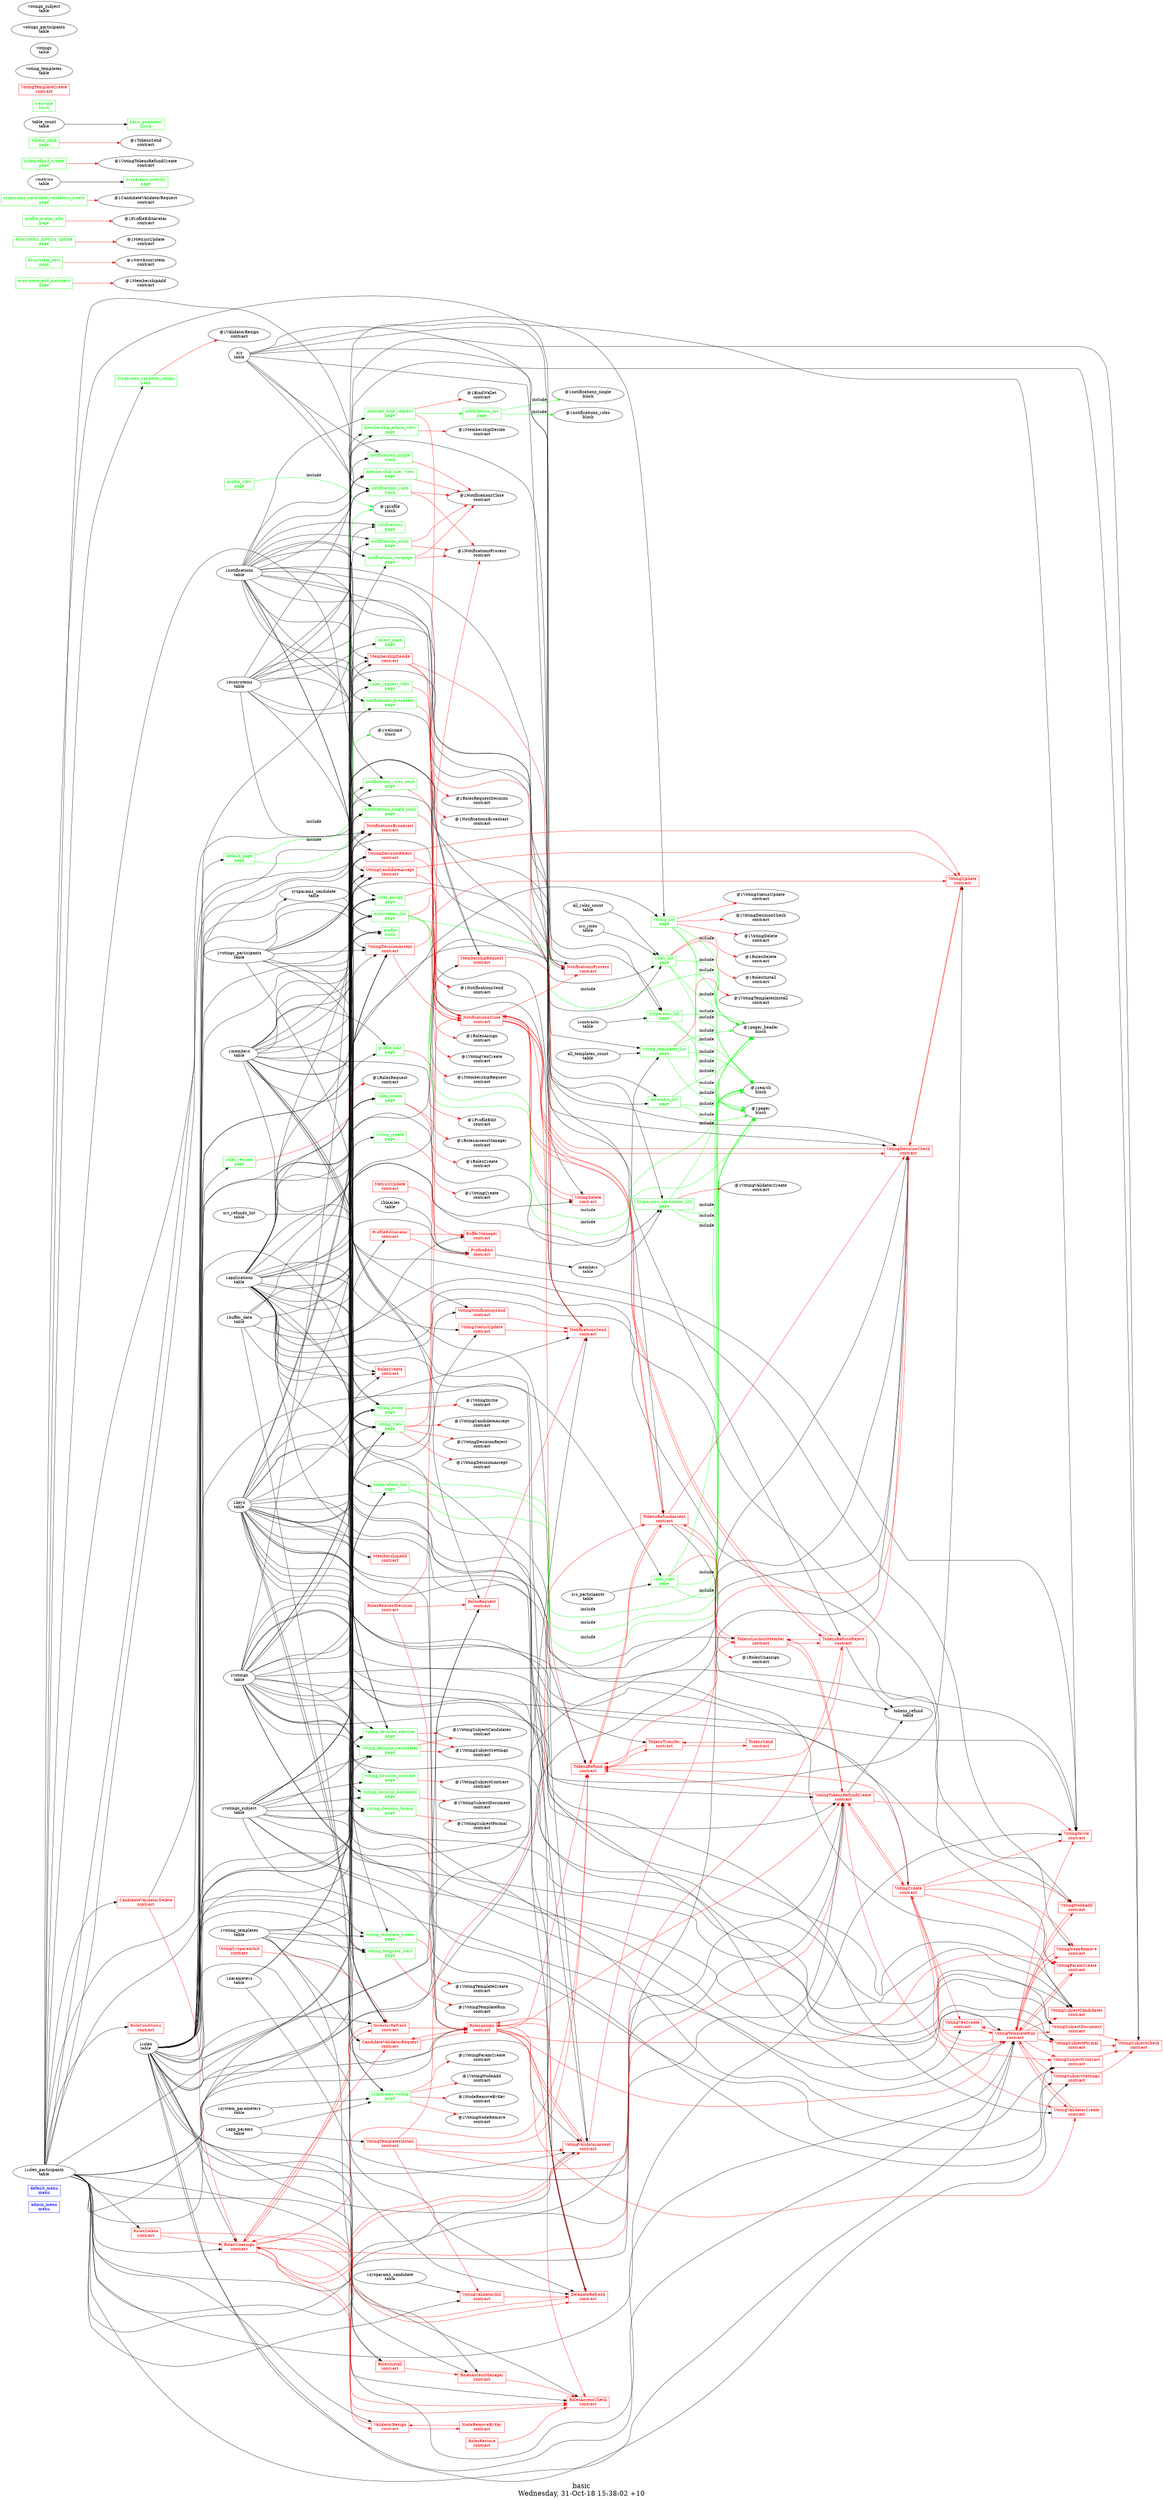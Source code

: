digraph G {
fontsize="24";
label="basic\nWednesday, 31-Oct-18 15:38:02 +10";
nojustify=true;
ordering=out;
rankdir=LR;
size="30";
"admin_menu\nmenu" [color=blue, fontcolor=blue, group=menus, shape=record];
"default_menu\nmenu" [color=blue, fontcolor=blue, group=menus, shape=record];
"contract_bind_request\npage" -> "NotificationsClose\ncontract"  [ color=red ]
"contract_bind_request\npage" -> "@1BindWallet\ncontract"  [ color=red ]
"1notifications\ntable" -> "contract_bind_request\npage"
"contract_bind_request\npage" -> "notifications_list\npage"  [ color=green ]
"contract_bind_request\npage" [color=green, fontcolor=green, group=pages, shape=record];
"1roles\ntable" -> "default_page\npage"
"default_page\npage" -> "@1profile\nblock"  [ color=green, label=include ]
"default_page\npage" -> "@1welcome\nblock"  [ color=green, label=include ]
"default_page\npage" [color=green, fontcolor=green, group=pages, shape=record];
"ecosystem_add_members\npage" -> "@1MembershipAdd\ncontract"  [ color=red ]
"ecosystem_add_members\npage" [color=green, fontcolor=green, group=pages, shape=record];
"ecosystem_new\npage" -> "@1NewEcosystem\ncontract"  [ color=red ]
"ecosystem_new\npage" [color=green, fontcolor=green, group=pages, shape=record];
"ecosystems_list\npage" -> "@1VotingVesCreate\ncontract"  [ color=red ]
"ecosystems_list\npage" -> "@1MembershipRequest\ncontract"  [ color=red ]
"1applications\ntable" -> "ecosystems_list\npage"
"1buffer_data\ntable" -> "ecosystems_list\npage"
"src\ntable" -> "ecosystems_list\npage"
"1notifications\ntable" -> "ecosystems_list\npage"
"1keys\ntable" -> "ecosystems_list\npage"
"ecosystems_list\npage" -> "@1pager_header\nblock"  [ color=green, label=include ]
"ecosystems_list\npage" -> "@1search\nblock"  [ color=green, label=include ]
"ecosystems_list\npage" -> "@1pager\nblock"  [ color=green, label=include ]
"ecosystems_list\npage" [color=green, fontcolor=green, group=pages, shape=record];
"ecosystems_metrics_update\npage" -> "@1MetricsUpdate\ncontract"  [ color=red ]
"ecosystems_metrics_update\npage" [color=green, fontcolor=green, group=pages, shape=record];
"src\ntable" -> "members_list\npage"
"1members\ntable" -> "members_list\npage"
"members_list\npage" -> "@1pager_header\nblock"  [ color=green, label=include ]
"members_list\npage" -> "@1search\nblock"  [ color=green, label=include ]
"members_list\npage" -> "@1pager\nblock"  [ color=green, label=include ]
"members_list\npage" [color=green, fontcolor=green, group=pages, shape=record];
"membership_admin_view\npage" -> "@1MembershipDecide\ncontract"  [ color=red ]
"1notifications\ntable" -> "membership_admin_view\npage"
"1ecosystems\ntable" -> "membership_admin_view\npage"
"membership_admin_view\npage" [color=green, fontcolor=green, group=pages, shape=record];
"membership_user_view\npage" -> "@1NotificationsClose\ncontract"  [ color=red ]
"1notifications\ntable" -> "membership_user_view\npage"
"1ecosystems\ntable" -> "membership_user_view\npage"
"membership_user_view\npage" [color=green, fontcolor=green, group=pages, shape=record];
"1notifications\ntable" -> "notifications\npage"
"1roles\ntable" -> "notifications\npage"
"notifications\npage" [color=green, fontcolor=green, group=pages, shape=record];
"notifications_broadcast\npage" -> "@1NotificationsBroadcast\ncontract"  [ color=red ]
"1ecosystems\ntable" -> "notifications_broadcast\npage"
"1roles\ntable" -> "notifications_broadcast\npage"
"notifications_broadcast\npage" [color=green, fontcolor=green, group=pages, shape=record];
"notifications_list\npage" -> "@1notifications_single\nblock"  [ color=green, label=include ]
"notifications_list\npage" -> "@1notifications_roles\nblock"  [ color=green, label=include ]
"notifications_list\npage" [color=green, fontcolor=green, group=pages, shape=record];
"notifications_roles_send\npage" -> "@1NotificationsSend\ncontract"  [ color=red ]
"1applications\ntable" -> "notifications_roles_send\npage"
"1ecosystems\ntable" -> "notifications_roles_send\npage"
"1roles\ntable" -> "notifications_roles_send\npage"
"notifications_roles_send\npage" [color=green, fontcolor=green, group=pages, shape=record];
"notifications_show\npage" -> "@1NotificationsClose\ncontract"  [ color=red ]
"notifications_show\npage" -> "@1NotificationsProcess\ncontract"  [ color=red ]
"1applications\ntable" -> "notifications_show\npage"
"1notifications\ntable" -> "notifications_show\npage"
"notifications_show\npage" [color=green, fontcolor=green, group=pages, shape=record];
"notifications_single_send\npage" -> "@1NotificationsSend\ncontract"  [ color=red ]
"1applications\ntable" -> "notifications_single_send\npage"
"1ecosystems\ntable" -> "notifications_single_send\npage"
"1keys\ntable" -> "notifications_single_send\npage"
"1members\ntable" -> "notifications_single_send\npage"
"notifications_single_send\npage" [color=green, fontcolor=green, group=pages, shape=record];
"notifications_testpage\npage" -> "@1NotificationsClose\ncontract"  [ color=red ]
"notifications_testpage\npage" -> "@1NotificationsProcess\ncontract"  [ color=red ]
"1applications\ntable" -> "notifications_testpage\npage"
"1notifications\ntable" -> "notifications_testpage\npage"
"notifications_testpage\npage" [color=green, fontcolor=green, group=pages, shape=record];
"profile_avatar_edit\npage" -> "@1ProfileEditAvatar\ncontract"  [ color=red ]
"profile_avatar_edit\npage" [color=green, fontcolor=green, group=pages, shape=record];
"profile_edit\npage" -> "@1ProfileEdit\ncontract"  [ color=red ]
"1members\ntable" -> "profile_edit\npage"
"1buffer_data\ntable" -> "profile_edit\npage"
"profile_edit\npage" [color=green, fontcolor=green, group=pages, shape=record];
"profile_view\npage" -> "@1profile\nblock"  [ color=green, label=include ]
"profile_view\npage" [color=green, fontcolor=green, group=pages, shape=record];
"roles_assign\npage" -> "@1RolesAssign\ncontract"  [ color=red ]
"1applications\ntable" -> "roles_assign\npage"
"1roles\ntable" -> "roles_assign\npage"
"1roles_participants\ntable" -> "roles_assign\npage"
"1keys\ntable" -> "roles_assign\npage"
"1members\ntable" -> "roles_assign\npage"
"roles_assign\npage" [color=green, fontcolor=green, group=pages, shape=record];
"roles_create\npage" -> "@1RolesAccessManager\ncontract"  [ color=red ]
"roles_create\npage" -> "@1RolesCreate\ncontract"  [ color=red ]
"1applications\ntable" -> "roles_create\npage"
"1roles\ntable" -> "roles_create\npage"
"1buffer_data\ntable" -> "roles_create\npage"
"roles_create\npage" [color=green, fontcolor=green, group=pages, shape=record];
"roles_list\npage" -> "@1RolesDelete\ncontract"  [ color=red ]
"roles_list\npage" -> "@1RolesInstall\ncontract"  [ color=red ]
"all_roles_count\ntable" -> "roles_list\npage"
"src_roles\ntable" -> "roles_list\npage"
"1applications\ntable" -> "roles_list\npage"
"1roles\ntable" -> "roles_list\npage"
"roles_list\npage" -> "@1pager_header\nblock"  [ color=green, label=include ]
"roles_list\npage" -> "@1search\nblock"  [ color=green, label=include ]
"roles_list\npage" -> "@1pager\nblock"  [ color=green, label=include ]
"roles_list\npage" [color=green, fontcolor=green, group=pages, shape=record];
"roles_request\npage" -> "@1RolesRequest\ncontract"  [ color=red ]
"1roles\ntable" -> "roles_request\npage"
"roles_request\npage" [color=green, fontcolor=green, group=pages, shape=record];
"roles_request_view\npage" -> "@1RolesRequestDecision\ncontract"  [ color=red ]
"1notifications\ntable" -> "roles_request_view\npage"
"1roles\ntable" -> "roles_request_view\npage"
"roles_request_view\npage" [color=green, fontcolor=green, group=pages, shape=record];
"roles_view\npage" -> "@1RolesUnassign\ncontract"  [ color=red ]
"1roles\ntable" -> "roles_view\npage"
"src_participants\ntable" -> "roles_view\npage"
"roles_view\npage" -> "@1pager_header\nblock"  [ color=green, label=include ]
"roles_view\npage" -> "@1search\nblock"  [ color=green, label=include ]
"roles_view\npage" -> "@1pager\nblock"  [ color=green, label=include ]
"roles_view\npage" [color=green, fontcolor=green, group=pages, shape=record];
"1ecosystems\ntable" -> "select_page\npage"
"select_page\npage" [color=green, fontcolor=green, group=pages, shape=record];
"sysparams_candidate_validators_create\npage" -> "@1CandidateValidatorRequest\ncontract"  [ color=red ]
"sysparams_candidate_validators_create\npage" [color=green, fontcolor=green, group=pages, shape=record];
"sysparams_candidates_list\npage" -> "@1VotingValidatorCreate\ncontract"  [ color=red ]
"1applications\ntable" -> "sysparams_candidates_list\npage"
"src\ntable" -> "sysparams_candidates_list\npage"
"members\ntable" -> "sysparams_candidates_list\npage"
"sysparams_candidates_list\npage" -> "@1pager_header\nblock"  [ color=green, label=include ]
"sysparams_candidates_list\npage" -> "@1search\nblock"  [ color=green, label=include ]
"sysparams_candidates_list\npage" -> "@1pager\nblock"  [ color=green, label=include ]
"sysparams_candidates_list\npage" [color=green, fontcolor=green, group=pages, shape=record];
"1roles_participants\ntable" -> "sysparams_list\npage"
"src\ntable" -> "sysparams_list\npage"
"1contracts\ntable" -> "sysparams_list\npage"
"sysparams_list\npage" -> "@1pager_header\nblock"  [ color=green, label=include ]
"sysparams_list\npage" -> "@1search\nblock"  [ color=green, label=include ]
"sysparams_list\npage" -> "@1pager\nblock"  [ color=green, label=include ]
"sysparams_list\npage" [color=green, fontcolor=green, group=pages, shape=record];
"1metrics\ntable" -> "sysparams_metrics\npage"
"sysparams_metrics\npage" [color=green, fontcolor=green, group=pages, shape=record];
"sysparams_validator_resign\npage" -> "@1ValidatorResign\ncontract"  [ color=red ]
"1roles_participants\ntable" -> "sysparams_validator_resign\npage"
"sysparams_validator_resign\npage" [color=green, fontcolor=green, group=pages, shape=record];
"sysparams_voting\npage" -> "@1VotingParamCreate\ncontract"  [ color=red ]
"sysparams_voting\npage" -> "@1VotingNodeAdd\ncontract"  [ color=red ]
"sysparams_voting\npage" -> "@1NodeRemoveByKey\ncontract"  [ color=red ]
"sysparams_voting\npage" -> "@1VotingNodeRemove\ncontract"  [ color=red ]
"1applications\ntable" -> "sysparams_voting\npage"
"1voting_templates\ntable" -> "sysparams_voting\npage"
"1system_parameters\ntable" -> "sysparams_voting\npage"
"1app_params\ntable" -> "sysparams_voting\npage"
"sysparams_voting\npage" [color=green, fontcolor=green, group=pages, shape=record];
"tokenrefund_create\npage" -> "@1VotingTokensRefundCreate\ncontract"  [ color=red ]
"tokenrefund_create\npage" [color=green, fontcolor=green, group=pages, shape=record];
"1applications\ntable" -> "tokenrefund_list\npage"
"1voting_templates\ntable" -> "tokenrefund_list\npage"
"1roles\ntable" -> "tokenrefund_list\npage"
"src_refunds_list\ntable" -> "tokenrefund_list\npage"
"tokenrefund_list\npage" -> "@1pager_header\nblock"  [ color=green, label=include ]
"tokenrefund_list\npage" -> "@1search\nblock"  [ color=green, label=include ]
"tokenrefund_list\npage" -> "@1pager\nblock"  [ color=green, label=include ]
"tokenrefund_list\npage" [color=green, fontcolor=green, group=pages, shape=record];
"tokens_send\npage" -> "@1TokensSend\ncontract"  [ color=red ]
"tokens_send\npage" [color=green, fontcolor=green, group=pages, shape=record];
"voting_create\npage" -> "@1VotingCreate\ncontract"  [ color=red ]
"1applications\ntable" -> "voting_create\npage"
"voting_create\npage" [color=green, fontcolor=green, group=pages, shape=record];
"voting_decision_candidates\npage" -> "@1VotingSubjectCandidates\ncontract"  [ color=red ]
"voting_decision_candidates\npage" -> "@1VotingSubjectSettings\ncontract"  [ color=red ]
"1votings\ntable" -> "voting_decision_candidates\npage"
"1roles\ntable" -> "voting_decision_candidates\npage"
"1votings_subject\ntable" -> "voting_decision_candidates\npage"
"voting_decision_candidates\npage" [color=green, fontcolor=green, group=pages, shape=record];
"voting_decision_contract\npage" -> "@1VotingSubjectContract\ncontract"  [ color=red ]
"1votings\ntable" -> "voting_decision_contract\npage"
"1votings_subject\ntable" -> "voting_decision_contract\npage"
"voting_decision_contract\npage" [color=green, fontcolor=green, group=pages, shape=record];
"voting_decision_document\npage" -> "@1VotingSubjectDocument\ncontract"  [ color=red ]
"1votings\ntable" -> "voting_decision_document\npage"
"1votings_subject\ntable" -> "voting_decision_document\npage"
"voting_decision_document\npage" [color=green, fontcolor=green, group=pages, shape=record];
"voting_decision_election\npage" -> "@1VotingSubjectCandidates\ncontract"  [ color=red ]
"voting_decision_election\npage" -> "@1VotingSubjectSettings\ncontract"  [ color=red ]
"1votings\ntable" -> "voting_decision_election\npage"
"1votings_subject\ntable" -> "voting_decision_election\npage"
"1keys\ntable" -> "voting_decision_election\npage"
"1members\ntable" -> "voting_decision_election\npage"
"1roles\ntable" -> "voting_decision_election\npage"
"voting_decision_election\npage" [color=green, fontcolor=green, group=pages, shape=record];
"voting_decision_formal\npage" -> "@1VotingSubjectFormal\ncontract"  [ color=red ]
"1votings\ntable" -> "voting_decision_formal\npage"
"1votings_subject\ntable" -> "voting_decision_formal\npage"
"voting_decision_formal\npage" [color=green, fontcolor=green, group=pages, shape=record];
"voting_invite\npage" -> "@1VotingInvite\ncontract"  [ color=red ]
"1votings\ntable" -> "voting_invite\npage"
"1votings_participants\ntable" -> "voting_invite\npage"
"1roles\ntable" -> "voting_invite\npage"
"1keys\ntable" -> "voting_invite\npage"
"1members\ntable" -> "voting_invite\npage"
"voting_invite\npage" [color=green, fontcolor=green, group=pages, shape=record];
"voting_list\npage" -> "@1VotingStatusUpdate\ncontract"  [ color=red ]
"voting_list\npage" -> "@1VotingDecisionCheck\ncontract"  [ color=red ]
"voting_list\npage" -> "@1VotingDelete\ncontract"  [ color=red ]
"1applications\ntable" -> "voting_list\npage"
"src\ntable" -> "voting_list\npage"
"voting_list\npage" -> "@1pager_header\nblock"  [ color=green, label=include ]
"voting_list\npage" -> "@1search\nblock"  [ color=green, label=include ]
"voting_list\npage" -> "@1pager\nblock"  [ color=green, label=include ]
"voting_list\npage" [color=green, fontcolor=green, group=pages, shape=record];
"voting_template_create\npage" -> "@1VotingTemplateCreate\ncontract"  [ color=red ]
"1applications\ntable" -> "voting_template_create\npage"
"1voting_templates\ntable" -> "voting_template_create\npage"
"1roles\ntable" -> "voting_template_create\npage"
"voting_template_create\npage" [color=green, fontcolor=green, group=pages, shape=record];
"voting_template_start\npage" -> "@1VotingTemplateRun\ncontract"  [ color=red ]
"1applications\ntable" -> "voting_template_start\npage"
"1voting_templates\ntable" -> "voting_template_start\npage"
"1roles\ntable" -> "voting_template_start\npage"
"voting_template_start\npage" [color=green, fontcolor=green, group=pages, shape=record];
"voting_templates_list\npage" -> "@1VotingTemplatesInstall\ncontract"  [ color=red ]
"1applications\ntable" -> "voting_templates_list\npage"
"all_templates_count\ntable" -> "voting_templates_list\npage"
"src\ntable" -> "voting_templates_list\npage"
"voting_templates_list\npage" -> "@1pager_header\nblock"  [ color=green, label=include ]
"voting_templates_list\npage" -> "@1search\nblock"  [ color=green, label=include ]
"voting_templates_list\npage" -> "@1pager\nblock"  [ color=green, label=include ]
"voting_templates_list\npage" [color=green, fontcolor=green, group=pages, shape=record];
"voting_view\npage" -> "@1NotificationsProcess\ncontract"  [ color=red ]
"voting_view\npage" -> "@1VotingCandidateAccept\ncontract"  [ color=red ]
"voting_view\npage" -> "@1VotingDecisionReject\ncontract"  [ color=red ]
"voting_view\npage" -> "@1VotingDecisionAccept\ncontract"  [ color=red ]
"1applications\ntable" -> "voting_view\npage"
"1notifications\ntable" -> "voting_view\npage"
"1votings\ntable" -> "voting_view\npage"
"1votings_participants\ntable" -> "voting_view\npage"
"1roles\ntable" -> "voting_view\npage"
"1votings_subject\ntable" -> "voting_view\npage"
"voting_view\npage" [color=green, fontcolor=green, group=pages, shape=record];
"table_count\ntable" -> "basic_paginator\nblock"
"basic_paginator\nblock" [color=green, fontcolor=green, group=blocks, shape=record];
"notifications_roles\nblock" -> "@1NotificationsProcess\ncontract"  [ color=red ]
"notifications_roles\nblock" -> "@1NotificationsClose\ncontract"  [ color=red ]
"1roles\ntable" -> "notifications_roles\nblock"
"1ecosystems\ntable" -> "notifications_roles\nblock"
"src\ntable" -> "notifications_roles\nblock"
"notifications_roles\nblock" [color=green, fontcolor=green, group=blocks, shape=record];
"notifications_single\nblock" -> "@1NotificationsClose\ncontract"  [ color=red ]
"1ecosystems\ntable" -> "notifications_single\nblock"
"src\ntable" -> "notifications_single\nblock"
"notifications_single\nblock" [color=green, fontcolor=green, group=blocks, shape=record];
"1members\ntable" -> "profile\nblock"
"1roles\ntable" -> "profile\nblock"
"1keys\ntable" -> "profile\nblock"
"1roles_participants\ntable" -> "profile\nblock"
"profile\nblock" [color=green, fontcolor=green, group=blocks, shape=record];
"welcome\nblock" [color=green, fontcolor=green, group=blocks, shape=record];
"1buffer_data\ntable" -> "BufferManager\ncontract"
"BufferManager\ncontract" [color=red, fontcolor=red, group=contracts, shape=record];
"CandidateValidatorDelete\ncontract" -> "RolesUnassign\ncontract"  [ color=red ]
"CandidateValidatorDelete\ncontract" -> "sysparams_candidate\ntable"  [ color="" ]
"1roles_participants\ntable" -> "CandidateValidatorDelete\ncontract"
"CandidateValidatorDelete\ncontract" [color=red, fontcolor=red, group=contracts, shape=record];
"CandidateValidatorRequest\ncontract" -> "RolesAssign\ncontract"  [ color=red ]
"1keys\ntable" -> "CandidateValidatorRequest\ncontract"
"1roles\ntable" -> "CandidateValidatorRequest\ncontract"
"CandidateValidatorRequest\ncontract" [color=red, fontcolor=red, group=contracts, shape=record];
"DelegateRefresh\ncontract" -> "RolesAssign\ncontract"  [ color=red ]
"DelegateRefresh\ncontract" -> "RolesUnassign\ncontract"  [ color=red ]
"1roles\ntable" -> "DelegateRefresh\ncontract"
"1ecosystems\ntable" -> "DelegateRefresh\ncontract"
"1parameters\ntable" -> "DelegateRefresh\ncontract"
"1roles_participants\ntable" -> "DelegateRefresh\ncontract"
"1keys\ntable" -> "DelegateRefresh\ncontract"
"DelegateRefresh\ncontract" [color=red, fontcolor=red, group=contracts, shape=record];
"InvestorRefresh\ncontract" -> "RolesAssign\ncontract"  [ color=red ]
"InvestorRefresh\ncontract" -> "RolesUnassign\ncontract"  [ color=red ]
"1applications\ntable" -> "InvestorRefresh\ncontract"
"1roles\ntable" -> "InvestorRefresh\ncontract"
"1keys\ntable" -> "InvestorRefresh\ncontract"
"1roles_participants\ntable" -> "InvestorRefresh\ncontract"
"InvestorRefresh\ncontract" [color=red, fontcolor=red, group=contracts, shape=record];
"1keys\ntable" -> "MembershipAdd\ncontract"
"MembershipAdd\ncontract" [color=red, fontcolor=red, group=contracts, shape=record];
"MembershipDecide\ncontract" -> "NotificationsClose\ncontract"  [ color=red ]
"MembershipDecide\ncontract" -> "NotificationsProcess\ncontract"  [ color=red ]
"MembershipDecide\ncontract" -> "NotificationsSend\ncontract"  [ color=red ]
"1notifications\ntable" -> "MembershipDecide\ncontract"
"1keys\ntable" -> "MembershipDecide\ncontract"
"1ecosystems\ntable" -> "MembershipDecide\ncontract"
"MembershipDecide\ncontract" [color=red, fontcolor=red, group=contracts, shape=record];
"MembershipRequest\ncontract" -> "NotificationsSend\ncontract"  [ color=red ]
"1notifications\ntable" -> "MembershipRequest\ncontract"
"1ecosystems\ntable" -> "MembershipRequest\ncontract"
"1parameters\ntable" -> "MembershipRequest\ncontract"
"MembershipRequest\ncontract" [color=red, fontcolor=red, group=contracts, shape=record];
"MetricsUpdate\ncontract" -> "BufferManager\ncontract"  [ color=red ]
"MetricsUpdate\ncontract" [color=red, fontcolor=red, group=contracts, shape=record];
"NodeRemoveByKey\ncontract" -> "ValidatorResign\ncontract"  [ color=red ]
"NodeRemoveByKey\ncontract" [color=red, fontcolor=red, group=contracts, shape=record];
"1members\ntable" -> "NotificationsBroadcast\ncontract"
"1keys\ntable" -> "NotificationsBroadcast\ncontract"
"1ecosystems\ntable" -> "NotificationsBroadcast\ncontract"
"1parameters\ntable" -> "NotificationsBroadcast\ncontract"
"1roles_participants\ntable" -> "NotificationsBroadcast\ncontract"
"NotificationsBroadcast\ncontract" [color=red, fontcolor=red, group=contracts, shape=record];
"NotificationsClose\ncontract" -> "NotificationsProcess\ncontract"  [ color=red ]
"NotificationsClose\ncontract" -> "TokensRefund\ncontract"  [ color=red ]
"NotificationsClose\ncontract" -> "TokensRefundAccept\ncontract"  [ color=red ]
"NotificationsClose\ncontract" -> "TokensRefundReject\ncontract"  [ color=red ]
"NotificationsClose\ncontract" -> "VotingDecisionCheck\ncontract"  [ color=red ]
"NotificationsClose\ncontract" -> "VotingDelete\ncontract"  [ color=red ]
"1notifications\ntable" -> "NotificationsClose\ncontract"
"NotificationsClose\ncontract" [color=red, fontcolor=red, group=contracts, shape=record];
"1members\ntable" -> "NotificationsProcess\ncontract"
"1keys\ntable" -> "NotificationsProcess\ncontract"
"1notifications\ntable" -> "NotificationsProcess\ncontract"
"1roles_participants\ntable" -> "NotificationsProcess\ncontract"
"NotificationsProcess\ncontract" [color=red, fontcolor=red, group=contracts, shape=record];
"1members\ntable" -> "NotificationsSend\ncontract"
"1keys\ntable" -> "NotificationsSend\ncontract"
"1roles\ntable" -> "NotificationsSend\ncontract"
"1roles_participants\ntable" -> "NotificationsSend\ncontract"
"NotificationsSend\ncontract" [color=red, fontcolor=red, group=contracts, shape=record];
"ProfileEdit\ncontract" -> "members\ntable"  [ color="" ]
"1members\ntable" -> "ProfileEdit\ncontract"
"1applications\ntable" -> "ProfileEdit\ncontract"
"1binaries\ntable" -> "ProfileEdit\ncontract"
"ProfileEdit\ncontract" [color=red, fontcolor=red, group=contracts, shape=record];
"ProfileEditAvatar\ncontract" -> "BufferManager\ncontract"  [ color=red ]
"ProfileEditAvatar\ncontract" -> "ProfileEdit\ncontract"  [ color=red ]
"1applications\ntable" -> "ProfileEditAvatar\ncontract"
"ProfileEditAvatar\ncontract" [color=red, fontcolor=red, group=contracts, shape=record];
"1roles_participants\ntable" -> "RoleConditions\ncontract"
"RoleConditions\ncontract" [color=red, fontcolor=red, group=contracts, shape=record];
"1roles\ntable" -> "RolesAccessCheck\ncontract"
"1roles_participants\ntable" -> "RolesAccessCheck\ncontract"
"RolesAccessCheck\ncontract" [color=red, fontcolor=red, group=contracts, shape=record];
"RolesAccessManager\ncontract" -> "RolesAccessCheck\ncontract"  [ color=red ]
"1roles\ntable" -> "RolesAccessManager\ncontract"
"1buffer_data\ntable" -> "RolesAccessManager\ncontract"
"RolesAccessManager\ncontract" [color=red, fontcolor=red, group=contracts, shape=record];
"RolesAssign\ncontract" -> "CandidateValidatorRequest\ncontract"  [ color=red ]
"RolesAssign\ncontract" -> "DelegateRefresh\ncontract"  [ color=red ]
"RolesAssign\ncontract" -> "RolesAccessCheck\ncontract"  [ color=red ]
"RolesAssign\ncontract" -> "TokensRefund\ncontract"  [ color=red ]
"RolesAssign\ncontract" -> "VotingParamCreate\ncontract"  [ color=red ]
"RolesAssign\ncontract" -> "VotingTemplateRun\ncontract"  [ color=red ]
"RolesAssign\ncontract" -> "VotingTokensRefundCreate\ncontract"  [ color=red ]
"RolesAssign\ncontract" -> "VotingValidatorAccept\ncontract"  [ color=red ]
"RolesAssign\ncontract" -> "VotingValidatorCreate\ncontract"  [ color=red ]
"1members\ntable" -> "RolesAssign\ncontract"
"1keys\ntable" -> "RolesAssign\ncontract"
"1roles\ntable" -> "RolesAssign\ncontract"
"1roles_participants\ntable" -> "RolesAssign\ncontract"
"RolesAssign\ncontract" [color=red, fontcolor=red, group=contracts, shape=record];
"1members\ntable" -> "RolesCreate\ncontract"
"1keys\ntable" -> "RolesCreate\ncontract"
"1buffer_data\ntable" -> "RolesCreate\ncontract"
"RolesCreate\ncontract" [color=red, fontcolor=red, group=contracts, shape=record];
"RolesDelete\ncontract" -> "RolesAccessCheck\ncontract"  [ color=red ]
"RolesDelete\ncontract" -> "RolesUnassign\ncontract"  [ color=red ]
"1roles_participants\ntable" -> "RolesDelete\ncontract"
"RolesDelete\ncontract" [color=red, fontcolor=red, group=contracts, shape=record];
"RolesInstall\ncontract" -> "RolesAccessManager\ncontract"  [ color=red ]
"1roles\ntable" -> "RolesInstall\ncontract"
"1roles_participants\ntable" -> "RolesInstall\ncontract"
"RolesInstall\ncontract" [color=red, fontcolor=red, group=contracts, shape=record];
"RolesRequest\ncontract" -> "NotificationsSend\ncontract"  [ color=red ]
"1roles\ntable" -> "RolesRequest\ncontract"
"1roles_participants\ntable" -> "RolesRequest\ncontract"
"1notifications\ntable" -> "RolesRequest\ncontract"
"RolesRequest\ncontract" [color=red, fontcolor=red, group=contracts, shape=record];
"RolesRequestDecision\ncontract" -> "NotificationsClose\ncontract"  [ color=red ]
"RolesRequestDecision\ncontract" -> "RolesAssign\ncontract"  [ color=red ]
"RolesRequestDecision\ncontract" -> "RolesRequest\ncontract"  [ color=red ]
"RolesRequestDecision\ncontract" [color=red, fontcolor=red, group=contracts, shape=record];
"RolesRestore\ncontract" -> "RolesAccessCheck\ncontract"  [ color=red ]
"RolesRestore\ncontract" [color=red, fontcolor=red, group=contracts, shape=record];
"RolesUnassign\ncontract" -> "CandidateValidatorRequest\ncontract"  [ color=red ]
"RolesUnassign\ncontract" -> "DelegateRefresh\ncontract"  [ color=red ]
"RolesUnassign\ncontract" -> "InvestorRefresh\ncontract"  [ color=red ]
"RolesUnassign\ncontract" -> "RolesAccessCheck\ncontract"  [ color=red ]
"RolesUnassign\ncontract" -> "TokensRefund\ncontract"  [ color=red ]
"RolesUnassign\ncontract" -> "ValidatorResign\ncontract"  [ color=red ]
"RolesUnassign\ncontract" -> "VotingTokensRefundCreate\ncontract"  [ color=red ]
"RolesUnassign\ncontract" -> "VotingValidatorAccept\ncontract"  [ color=red ]
"1roles_participants\ntable" -> "RolesUnassign\ncontract"
"1roles\ntable" -> "RolesUnassign\ncontract"
"RolesUnassign\ncontract" [color=red, fontcolor=red, group=contracts, shape=record];
"TokensLockoutMember\ncontract" -> "TokensRefund\ncontract"  [ color=red ]
"TokensLockoutMember\ncontract" -> "TokensRefundAccept\ncontract"  [ color=red ]
"TokensLockoutMember\ncontract" -> "TokensRefundReject\ncontract"  [ color=red ]
"TokensLockoutMember\ncontract" -> "VotingTokensRefundCreate\ncontract"  [ color=red ]
"1keys\ntable" -> "TokensLockoutMember\ncontract"
"TokensLockoutMember\ncontract" [color=red, fontcolor=red, group=contracts, shape=record];
"TokensRefund\ncontract" -> "TokensRefundAccept\ncontract"  [ color=red ]
"TokensRefund\ncontract" -> "TokensTransfer\ncontract"  [ color=red ]
"1keys\ntable" -> "TokensRefund\ncontract"
"TokensRefund\ncontract" [color=red, fontcolor=red, group=contracts, shape=record];
"TokensRefundAccept\ncontract" -> "NotificationsClose\ncontract"  [ color=red ]
"TokensRefundAccept\ncontract" -> "TokensLockoutMember\ncontract"  [ color=red ]
"TokensRefundAccept\ncontract" -> "TokensRefund\ncontract"  [ color=red ]
"TokensRefundAccept\ncontract" -> "VotingDecisionCheck\ncontract"  [ color=red ]
"TokensRefundAccept\ncontract" -> "tokens_refund\ntable"  [ color="" ]
"1notifications\ntable" -> "TokensRefundAccept\ncontract"
"TokensRefundAccept\ncontract" [color=red, fontcolor=red, group=contracts, shape=record];
"TokensRefundReject\ncontract" -> "NotificationsClose\ncontract"  [ color=red ]
"TokensRefundReject\ncontract" -> "TokensLockoutMember\ncontract"  [ color=red ]
"TokensRefundReject\ncontract" -> "TokensRefund\ncontract"  [ color=red ]
"TokensRefundReject\ncontract" -> "VotingDecisionCheck\ncontract"  [ color=red ]
"TokensRefundReject\ncontract" -> "tokens_refund\ntable"  [ color="" ]
"1notifications\ntable" -> "TokensRefundReject\ncontract"
"TokensRefundReject\ncontract" [color=red, fontcolor=red, group=contracts, shape=record];
"TokensSend\ncontract" -> "TokensTransfer\ncontract"  [ color=red ]
"TokensSend\ncontract" [color=red, fontcolor=red, group=contracts, shape=record];
"TokensTransfer\ncontract" -> "TokensRefund\ncontract"  [ color=red ]
"TokensTransfer\ncontract" -> "TokensSend\ncontract"  [ color=red ]
"1keys\ntable" -> "TokensTransfer\ncontract"
"TokensTransfer\ncontract" [color=red, fontcolor=red, group=contracts, shape=record];
"ValidatorResign\ncontract" -> "NodeRemoveByKey\ncontract"  [ color=red ]
"ValidatorResign\ncontract" -> "RolesUnassign\ncontract"  [ color=red ]
"1roles_participants\ntable" -> "ValidatorResign\ncontract"
"ValidatorResign\ncontract" [color=red, fontcolor=red, group=contracts, shape=record];
"VotingCandidateAccept\ncontract" -> "NotificationsClose\ncontract"  [ color=red ]
"VotingCandidateAccept\ncontract" -> "VotingUpdate\ncontract"  [ color=red ]
"1notifications\ntable" -> "VotingCandidateAccept\ncontract"
"1votings\ntable" -> "VotingCandidateAccept\ncontract"
"1votings_subject\ntable" -> "VotingCandidateAccept\ncontract"
"1votings_participants\ntable" -> "VotingCandidateAccept\ncontract"
"1roles_participants\ntable" -> "VotingCandidateAccept\ncontract"
"1members\ntable" -> "VotingCandidateAccept\ncontract"
"VotingCandidateAccept\ncontract" [color=red, fontcolor=red, group=contracts, shape=record];
"VotingCreate\ncontract" -> "TokensRefund\ncontract"  [ color=red ]
"VotingCreate\ncontract" -> "VotingInvite\ncontract"  [ color=red ]
"VotingCreate\ncontract" -> "VotingNodeAdd\ncontract"  [ color=red ]
"VotingCreate\ncontract" -> "VotingNodeRemove\ncontract"  [ color=red ]
"VotingCreate\ncontract" -> "VotingParamCreate\ncontract"  [ color=red ]
"VotingCreate\ncontract" -> "VotingTemplateRun\ncontract"  [ color=red ]
"VotingCreate\ncontract" -> "VotingTokensRefundCreate\ncontract"  [ color=red ]
"VotingCreate\ncontract" -> "VotingValidatorCreate\ncontract"  [ color=red ]
"VotingCreate\ncontract" -> "VotingVesCreate\ncontract"  [ color=red ]
"1keys\ntable" -> "VotingCreate\ncontract"
"VotingCreate\ncontract" [color=red, fontcolor=red, group=contracts, shape=record];
"VotingDecisionAccept\ncontract" -> "NotificationsClose\ncontract"  [ color=red ]
"VotingDecisionAccept\ncontract" -> "VotingUpdate\ncontract"  [ color=red ]
"1notifications\ntable" -> "VotingDecisionAccept\ncontract"
"1votings\ntable" -> "VotingDecisionAccept\ncontract"
"1votings_subject\ntable" -> "VotingDecisionAccept\ncontract"
"1votings_participants\ntable" -> "VotingDecisionAccept\ncontract"
"1roles_participants\ntable" -> "VotingDecisionAccept\ncontract"
"1members\ntable" -> "VotingDecisionAccept\ncontract"
"VotingDecisionAccept\ncontract" [color=red, fontcolor=red, group=contracts, shape=record];
"VotingDecisionCheck\ncontract" -> "NotificationsClose\ncontract"  [ color=red ]
"VotingDecisionCheck\ncontract" -> "VotingUpdate\ncontract"  [ color=red ]
"1votings_participants\ntable" -> "VotingDecisionCheck\ncontract"
"1notifications\ntable" -> "VotingDecisionCheck\ncontract"
"1votings\ntable" -> "VotingDecisionCheck\ncontract"
"1votings_subject\ntable" -> "VotingDecisionCheck\ncontract"
"1roles\ntable" -> "VotingDecisionCheck\ncontract"
"1roles_participants\ntable" -> "VotingDecisionCheck\ncontract"
"VotingDecisionCheck\ncontract" [color=red, fontcolor=red, group=contracts, shape=record];
"VotingDecisionReject\ncontract" -> "NotificationsClose\ncontract"  [ color=red ]
"VotingDecisionReject\ncontract" -> "VotingUpdate\ncontract"  [ color=red ]
"1notifications\ntable" -> "VotingDecisionReject\ncontract"
"1votings\ntable" -> "VotingDecisionReject\ncontract"
"1votings_participants\ntable" -> "VotingDecisionReject\ncontract"
"1roles_participants\ntable" -> "VotingDecisionReject\ncontract"
"1members\ntable" -> "VotingDecisionReject\ncontract"
"VotingDecisionReject\ncontract" [color=red, fontcolor=red, group=contracts, shape=record];
"VotingDelete\ncontract" -> "NotificationsClose\ncontract"  [ color=red ]
"1votings\ntable" -> "VotingDelete\ncontract"
"1notifications\ntable" -> "VotingDelete\ncontract"
"VotingDelete\ncontract" [color=red, fontcolor=red, group=contracts, shape=record];
"1members\ntable" -> "VotingInvite\ncontract"
"1votings\ntable" -> "VotingInvite\ncontract"
"1keys\ntable" -> "VotingInvite\ncontract"
"1votings_participants\ntable" -> "VotingInvite\ncontract"
"1roles_participants\ntable" -> "VotingInvite\ncontract"
"VotingInvite\ncontract" [color=red, fontcolor=red, group=contracts, shape=record];
"VotingNodeAdd\ncontract" -> "VotingTemplateRun\ncontract"  [ color=red ]
"1keys\ntable" -> "VotingNodeAdd\ncontract"
"1applications\ntable" -> "VotingNodeAdd\ncontract"
"VotingNodeAdd\ncontract" [color=red, fontcolor=red, group=contracts, shape=record];
"VotingNodeRemove\ncontract" -> "VotingTemplateRun\ncontract"  [ color=red ]
"1applications\ntable" -> "VotingNodeRemove\ncontract"
"VotingNodeRemove\ncontract" [color=red, fontcolor=red, group=contracts, shape=record];
"VotingNotificationSend\ncontract" -> "NotificationsSend\ncontract"  [ color=red ]
"1votings\ntable" -> "VotingNotificationSend\ncontract"
"1votings_participants\ntable" -> "VotingNotificationSend\ncontract"
"VotingNotificationSend\ncontract" [color=red, fontcolor=red, group=contracts, shape=record];
"VotingParamCreate\ncontract" -> "VotingTemplateRun\ncontract"  [ color=red ]
"1applications\ntable" -> "VotingParamCreate\ncontract"
"VotingParamCreate\ncontract" [color=red, fontcolor=red, group=contracts, shape=record];
"VotingStatusUpdate\ncontract" -> "NotificationsSend\ncontract"  [ color=red ]
"1votings\ntable" -> "VotingStatusUpdate\ncontract"
"1votings_participants\ntable" -> "VotingStatusUpdate\ncontract"
"VotingStatusUpdate\ncontract" [color=red, fontcolor=red, group=contracts, shape=record];
"1members\ntable" -> "VotingSubjectCandidates\ncontract"
"1keys\ntable" -> "VotingSubjectCandidates\ncontract"
"1votings\ntable" -> "VotingSubjectCandidates\ncontract"
"1votings_subject\ntable" -> "VotingSubjectCandidates\ncontract"
"VotingSubjectCandidates\ncontract" [color=red, fontcolor=red, group=contracts, shape=record];
"1votings\ntable" -> "VotingSubjectCheck\ncontract"
"1votings_subject\ntable" -> "VotingSubjectCheck\ncontract"
"VotingSubjectCheck\ncontract" [color=red, fontcolor=red, group=contracts, shape=record];
"VotingSubjectContract\ncontract" -> "VotingSubjectCheck\ncontract"  [ color=red ]
"1votings\ntable" -> "VotingSubjectContract\ncontract"
"1votings_subject\ntable" -> "VotingSubjectContract\ncontract"
"VotingSubjectContract\ncontract" [color=red, fontcolor=red, group=contracts, shape=record];
"VotingSubjectDocument\ncontract" -> "VotingSubjectCheck\ncontract"  [ color=red ]
"1votings\ntable" -> "VotingSubjectDocument\ncontract"
"1votings_subject\ntable" -> "VotingSubjectDocument\ncontract"
"VotingSubjectDocument\ncontract" [color=red, fontcolor=red, group=contracts, shape=record];
"VotingSubjectFormal\ncontract" -> "VotingSubjectCheck\ncontract"  [ color=red ]
"1votings\ntable" -> "VotingSubjectFormal\ncontract"
"1votings_subject\ntable" -> "VotingSubjectFormal\ncontract"
"VotingSubjectFormal\ncontract" [color=red, fontcolor=red, group=contracts, shape=record];
"VotingSubjectSettings\ncontract" -> "VotingSubjectCheck\ncontract"  [ color=red ]
"1votings\ntable" -> "VotingSubjectSettings\ncontract"
"1roles\ntable" -> "VotingSubjectSettings\ncontract"
"VotingSubjectSettings\ncontract" [color=red, fontcolor=red, group=contracts, shape=record];
"VotingSysparamInit\ncontract" -> "InvestorRefresh\ncontract"  [ color=red ]
"VotingSysparamInit\ncontract" [color=red, fontcolor=red, group=contracts, shape=record];
"VotingTemplateCreate\ncontract" [color=red, fontcolor=red, group=contracts, shape=record];
"VotingTemplateRun\ncontract" -> "VotingCreate\ncontract"  [ color=red ]
"VotingTemplateRun\ncontract" -> "VotingInvite\ncontract"  [ color=red ]
"VotingTemplateRun\ncontract" -> "VotingNodeAdd\ncontract"  [ color=red ]
"VotingTemplateRun\ncontract" -> "VotingNodeRemove\ncontract"  [ color=red ]
"VotingTemplateRun\ncontract" -> "VotingParamCreate\ncontract"  [ color=red ]
"VotingTemplateRun\ncontract" -> "VotingSubjectCandidates\ncontract"  [ color=red ]
"VotingTemplateRun\ncontract" -> "VotingSubjectContract\ncontract"  [ color=red ]
"VotingTemplateRun\ncontract" -> "VotingSubjectDocument\ncontract"  [ color=red ]
"VotingTemplateRun\ncontract" -> "VotingSubjectFormal\ncontract"  [ color=red ]
"VotingTemplateRun\ncontract" -> "VotingSubjectSettings\ncontract"  [ color=red ]
"VotingTemplateRun\ncontract" -> "VotingValidatorCreate\ncontract"  [ color=red ]
"VotingTemplateRun\ncontract" -> "VotingVesCreate\ncontract"  [ color=red ]
"1voting_templates\ntable" -> "VotingTemplateRun\ncontract"
"1keys\ntable" -> "VotingTemplateRun\ncontract"
"1roles\ntable" -> "VotingTemplateRun\ncontract"
"1votings\ntable" -> "VotingTemplateRun\ncontract"
"1roles_participants\ntable" -> "VotingTemplateRun\ncontract"
"VotingTemplateRun\ncontract" [color=red, fontcolor=red, group=contracts, shape=record];
"VotingTemplatesInstall\ncontract" -> "TokensRefund\ncontract"  [ color=red ]
"VotingTemplatesInstall\ncontract" -> "TokensRefundAccept\ncontract"  [ color=red ]
"VotingTemplatesInstall\ncontract" -> "TokensRefundReject\ncontract"  [ color=red ]
"VotingTemplatesInstall\ncontract" -> "VotingValidatorAccept\ncontract"  [ color=red ]
"VotingTemplatesInstall\ncontract" -> "VotingValidatorInit\ncontract"  [ color=red ]
"1app_params\ntable" -> "VotingTemplatesInstall\ncontract"
"VotingTemplatesInstall\ncontract" [color=red, fontcolor=red, group=contracts, shape=record];
"VotingTokensRefundCreate\ncontract" -> "TokensLockoutMember\ncontract"  [ color=red ]
"VotingTokensRefundCreate\ncontract" -> "TokensRefund\ncontract"  [ color=red ]
"VotingTokensRefundCreate\ncontract" -> "VotingCreate\ncontract"  [ color=red ]
"VotingTokensRefundCreate\ncontract" -> "VotingInvite\ncontract"  [ color=red ]
"VotingTokensRefundCreate\ncontract" -> "VotingSubjectContract\ncontract"  [ color=red ]
"VotingTokensRefundCreate\ncontract" -> "tokens_refund\ntable"  [ color="" ]
"1keys\ntable" -> "VotingTokensRefundCreate\ncontract"
"1applications\ntable" -> "VotingTokensRefundCreate\ncontract"
"1voting_templates\ntable" -> "VotingTokensRefundCreate\ncontract"
"1roles\ntable" -> "VotingTokensRefundCreate\ncontract"
"1roles_participants\ntable" -> "VotingTokensRefundCreate\ncontract"
"VotingTokensRefundCreate\ncontract" [color=red, fontcolor=red, group=contracts, shape=record];
"VotingUpdate\ncontract" -> "VotingDecisionCheck\ncontract"  [ color=red ]
"1votings\ntable" -> "VotingUpdate\ncontract"
"VotingUpdate\ncontract" [color=red, fontcolor=red, group=contracts, shape=record];
"VotingValidatorAccept\ncontract" -> "RolesAssign\ncontract"  [ color=red ]
"VotingValidatorAccept\ncontract" -> "RolesUnassign\ncontract"  [ color=red ]
"VotingValidatorAccept\ncontract" -> "VotingDecisionCheck\ncontract"  [ color=red ]
"1applications\ntable" -> "VotingValidatorAccept\ncontract"
"1voting_templates\ntable" -> "VotingValidatorAccept\ncontract"
"sysparams_candidate\ntable" -> "VotingValidatorAccept\ncontract"
"1roles_participants\ntable" -> "VotingValidatorAccept\ncontract"
"1roles\ntable" -> "VotingValidatorAccept\ncontract"
"VotingValidatorAccept\ncontract" [color=red, fontcolor=red, group=contracts, shape=record];
"VotingValidatorCreate\ncontract" -> "VotingTemplateRun\ncontract"  [ color=red ]
"1applications\ntable" -> "VotingValidatorCreate\ncontract"
"VotingValidatorCreate\ncontract" [color=red, fontcolor=red, group=contracts, shape=record];
"VotingValidatorInit\ncontract" -> "DelegateRefresh\ncontract"  [ color=red ]
"1roles_participants\ntable" -> "VotingValidatorInit\ncontract"
"1sysparams_candidate\ntable" -> "VotingValidatorInit\ncontract"
"VotingValidatorInit\ncontract" [color=red, fontcolor=red, group=contracts, shape=record];
"VotingVesCreate\ncontract" -> "VotingTemplateRun\ncontract"  [ color=red ]
"1applications\ntable" -> "VotingVesCreate\ncontract"
"VotingVesCreate\ncontract" [color=red, fontcolor=red, group=contracts, shape=record];
"sysparams_candidate\ntable" [color="", fontcolor="", group=tables, shape=""];
"tokens_refund\ntable" [color="", fontcolor="", group=tables, shape=""];
"voting_templates\ntable" [color="", fontcolor="", group=tables, shape=""];
"votings\ntable" [color="", fontcolor="", group=tables, shape=""];
"votings_participants\ntable" [color="", fontcolor="", group=tables, shape=""];
"votings_subject\ntable" [color="", fontcolor="", group=tables, shape=""];
}
